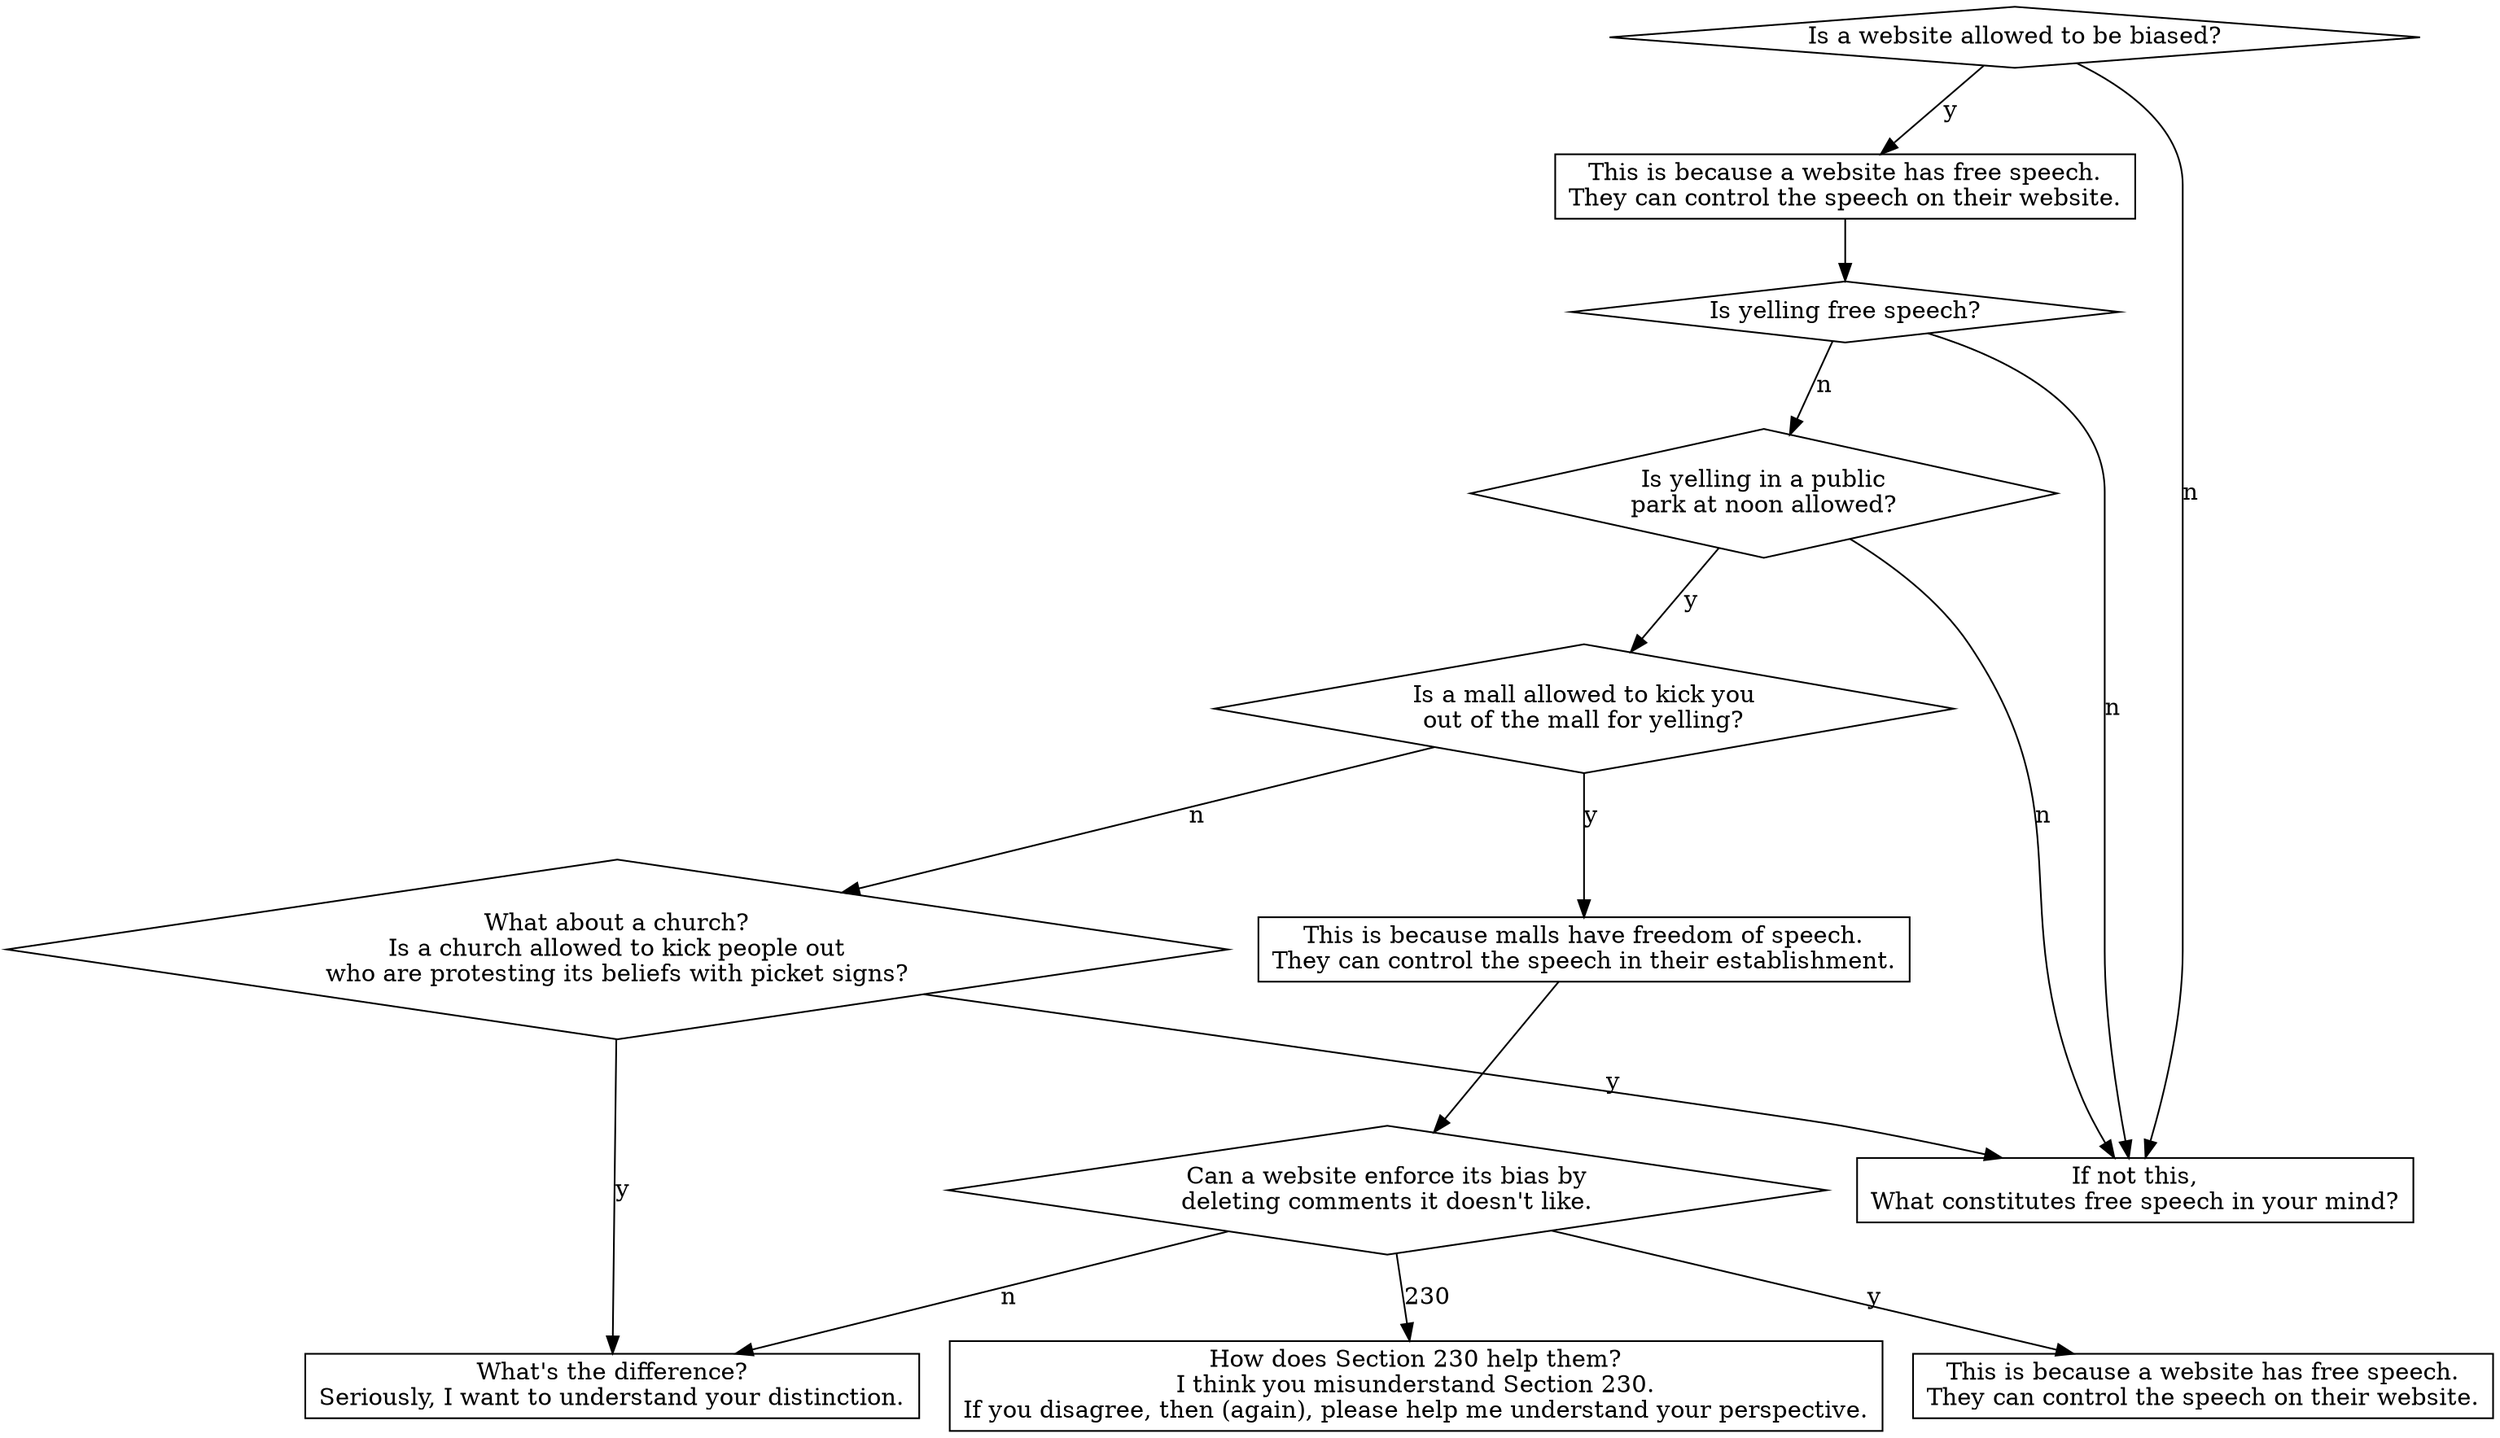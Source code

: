 digraph speech {
  node [shape=diamond]
  websiteBias [label="Is a website allowed to be biased?"]
  websiteBias -> websiteSpeech1 [label="y"]
  websiteSpeech1,websiteSpeech2 [label="This is because a website has free speech.\nThey can control the speech on their website." shape="rectangle"]
  websiteSpeech1 -> yell
  yell [label="Is yelling free speech?"]
  yell -> park [label="n"]
  park [label="Is yelling in a public\npark at noon allowed?"]
  park -> mall [label="y"]
  mall [label="Is a mall allowed to kick you\nout of the mall for yelling?"]
  mall -> mallSpeech [label="y"]
  mallSpeech [label="This is because malls have freedom of speech.\nThey can control the speech in their establishment." shape=rectangle]
  mallSpeech -> websiteEnforce

  websiteEnforce [label="Can a website enforce its bias by\ndeleting comments it doesn't like."]
  websiteEnforce -> websiteSpeech2 [label="y"]
  websiteEnforce -> difference [label="n"]


  mall -> church [label="n"]
  church [label="What about a church?\nIs a church allowed to kick people out\nwho are protesting its beliefs with picket signs?"]
  church -> difference [label="y"]
  church -> whatIsFreeSpeech [label="y"]
  difference [label="What's the difference?\nSeriously, I want to understand your distinction." shape="rectangle" href="https://blog.mckaysalisbury.com/"]

  websiteBias, yell, park -> whatIsFreeSpeech [label="n"]
  whatIsFreeSpeech [label="If not this,\nWhat constitutes free speech in your mind?" shape=rectangle]
  
  websiteEnforce -> 230 [label="230"]
  230 [label="How does Section 230 help them?\nI think you misunderstand Section 230.\nIf you disagree, then (again), please help me understand your perspective." shape=rectangle href="https://www.techdirt.com/articles/20200531/23325444617/hello-youve-been-referred-here-because-youre-wrong-about-section-230-communications-decency-act.shtml"]



  # home [label="Am I able to control the content that enters my home?"]

}
